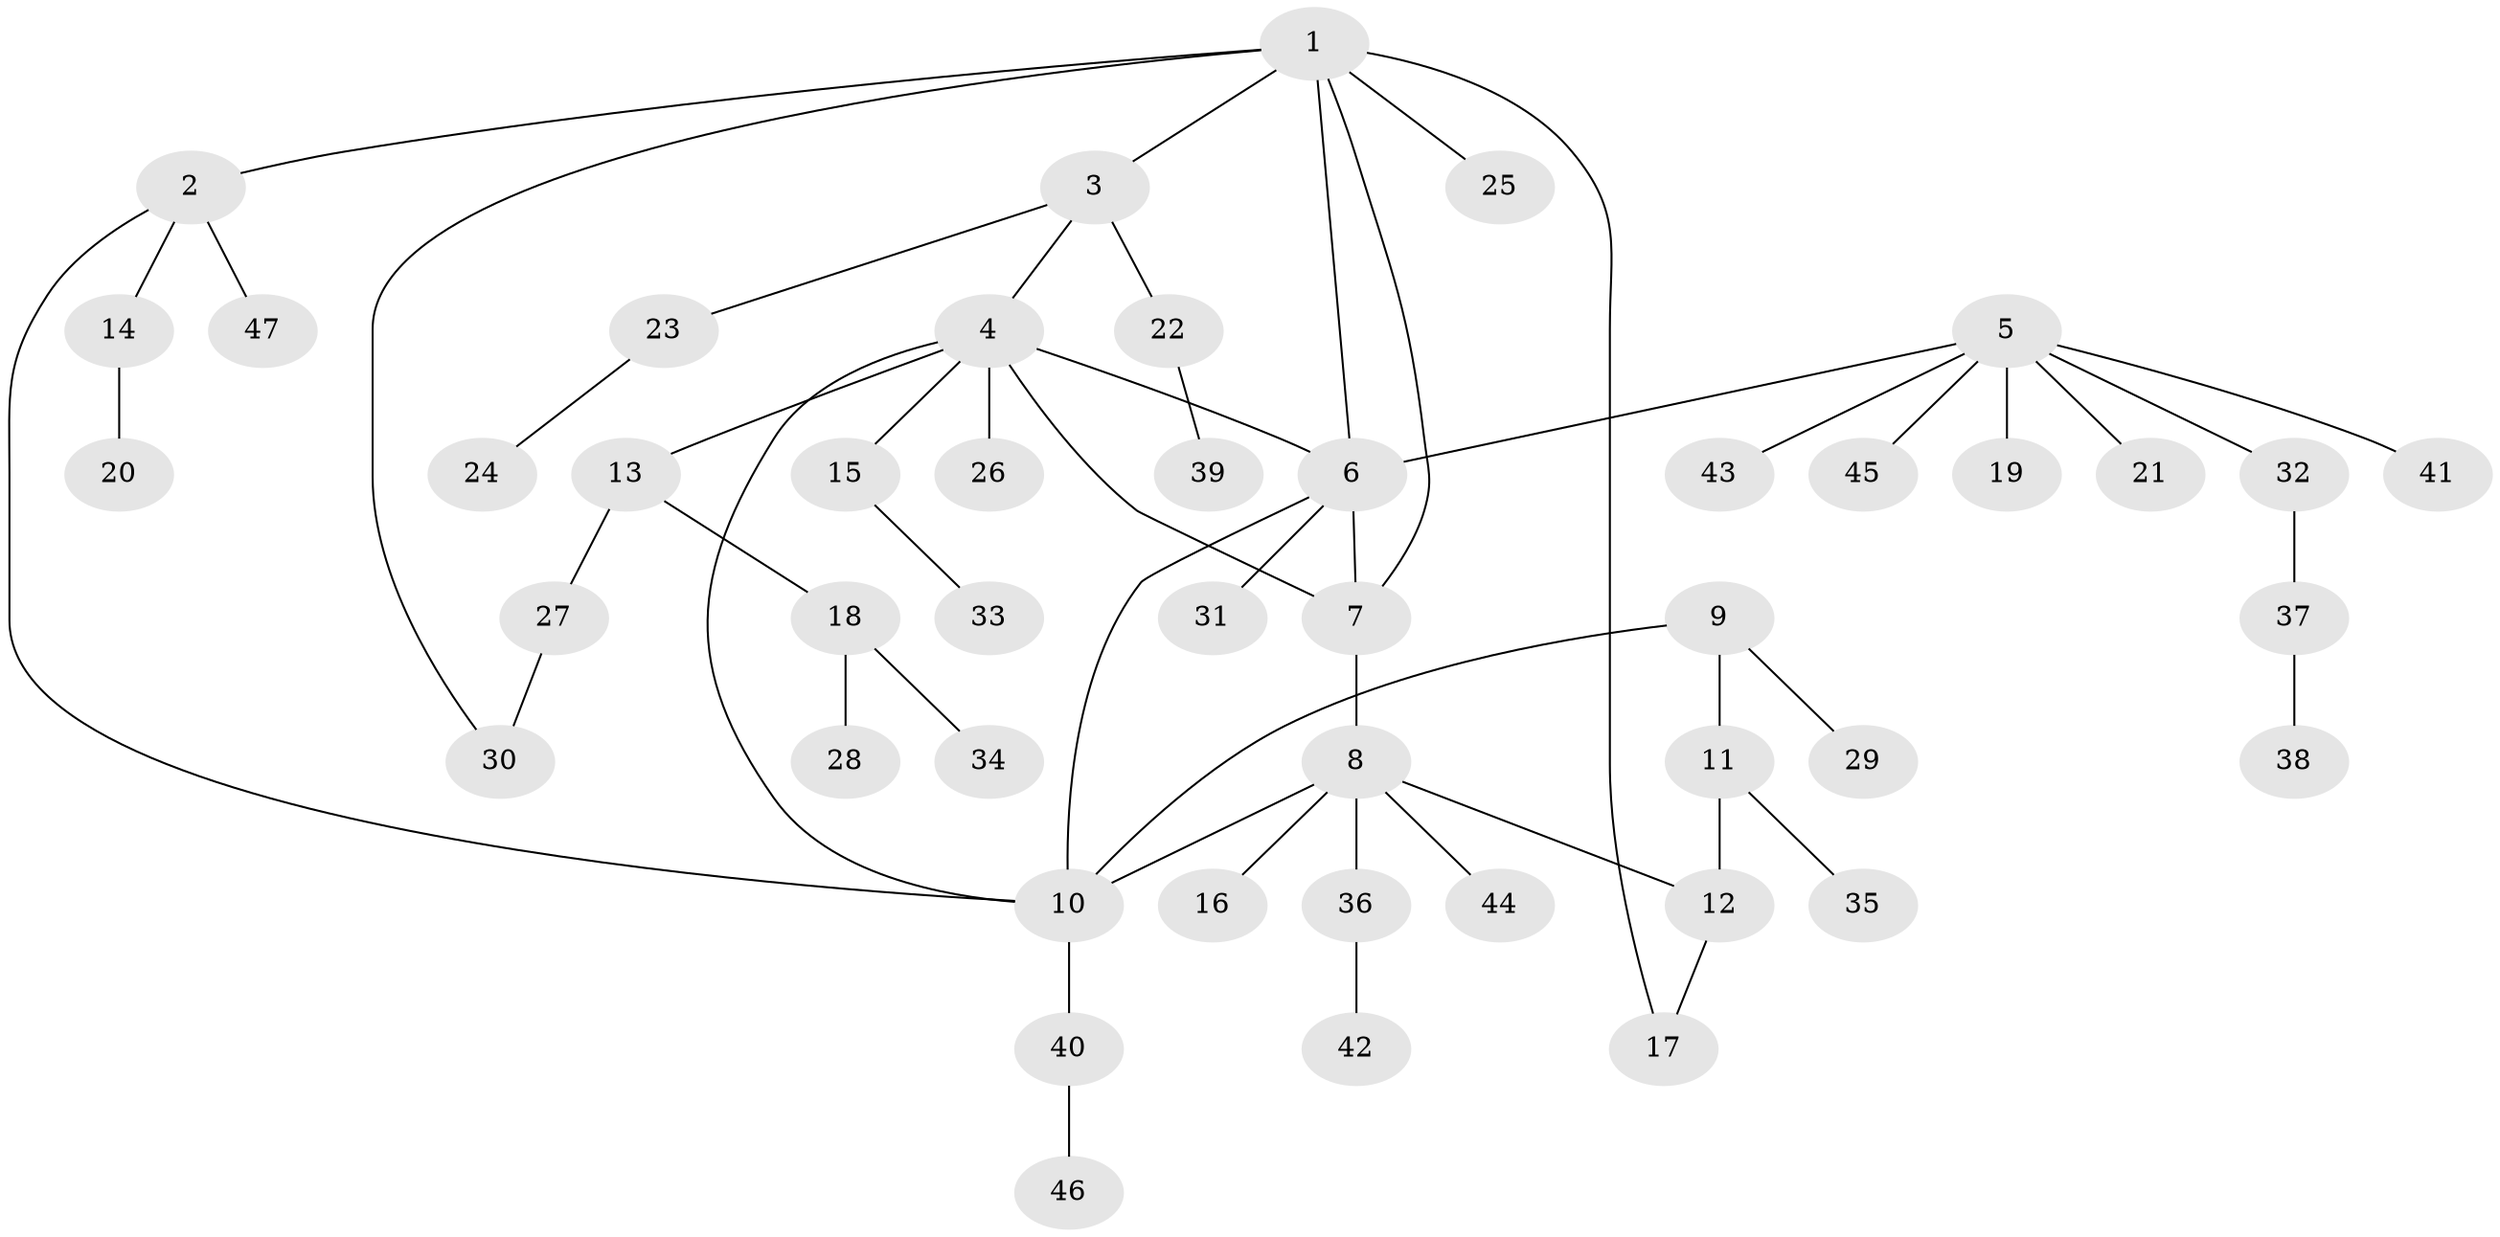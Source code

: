 // Generated by graph-tools (version 1.1) at 2025/11/02/27/25 16:11:37]
// undirected, 47 vertices, 55 edges
graph export_dot {
graph [start="1"]
  node [color=gray90,style=filled];
  1;
  2;
  3;
  4;
  5;
  6;
  7;
  8;
  9;
  10;
  11;
  12;
  13;
  14;
  15;
  16;
  17;
  18;
  19;
  20;
  21;
  22;
  23;
  24;
  25;
  26;
  27;
  28;
  29;
  30;
  31;
  32;
  33;
  34;
  35;
  36;
  37;
  38;
  39;
  40;
  41;
  42;
  43;
  44;
  45;
  46;
  47;
  1 -- 2;
  1 -- 3;
  1 -- 6;
  1 -- 7;
  1 -- 17;
  1 -- 25;
  1 -- 30;
  2 -- 10;
  2 -- 14;
  2 -- 47;
  3 -- 4;
  3 -- 22;
  3 -- 23;
  4 -- 6;
  4 -- 7;
  4 -- 10;
  4 -- 13;
  4 -- 15;
  4 -- 26;
  5 -- 6;
  5 -- 19;
  5 -- 21;
  5 -- 32;
  5 -- 41;
  5 -- 43;
  5 -- 45;
  6 -- 7;
  6 -- 10;
  6 -- 31;
  7 -- 8;
  8 -- 10;
  8 -- 12;
  8 -- 16;
  8 -- 36;
  8 -- 44;
  9 -- 10;
  9 -- 11;
  9 -- 29;
  10 -- 40;
  11 -- 12;
  11 -- 35;
  12 -- 17;
  13 -- 18;
  13 -- 27;
  14 -- 20;
  15 -- 33;
  18 -- 28;
  18 -- 34;
  22 -- 39;
  23 -- 24;
  27 -- 30;
  32 -- 37;
  36 -- 42;
  37 -- 38;
  40 -- 46;
}

